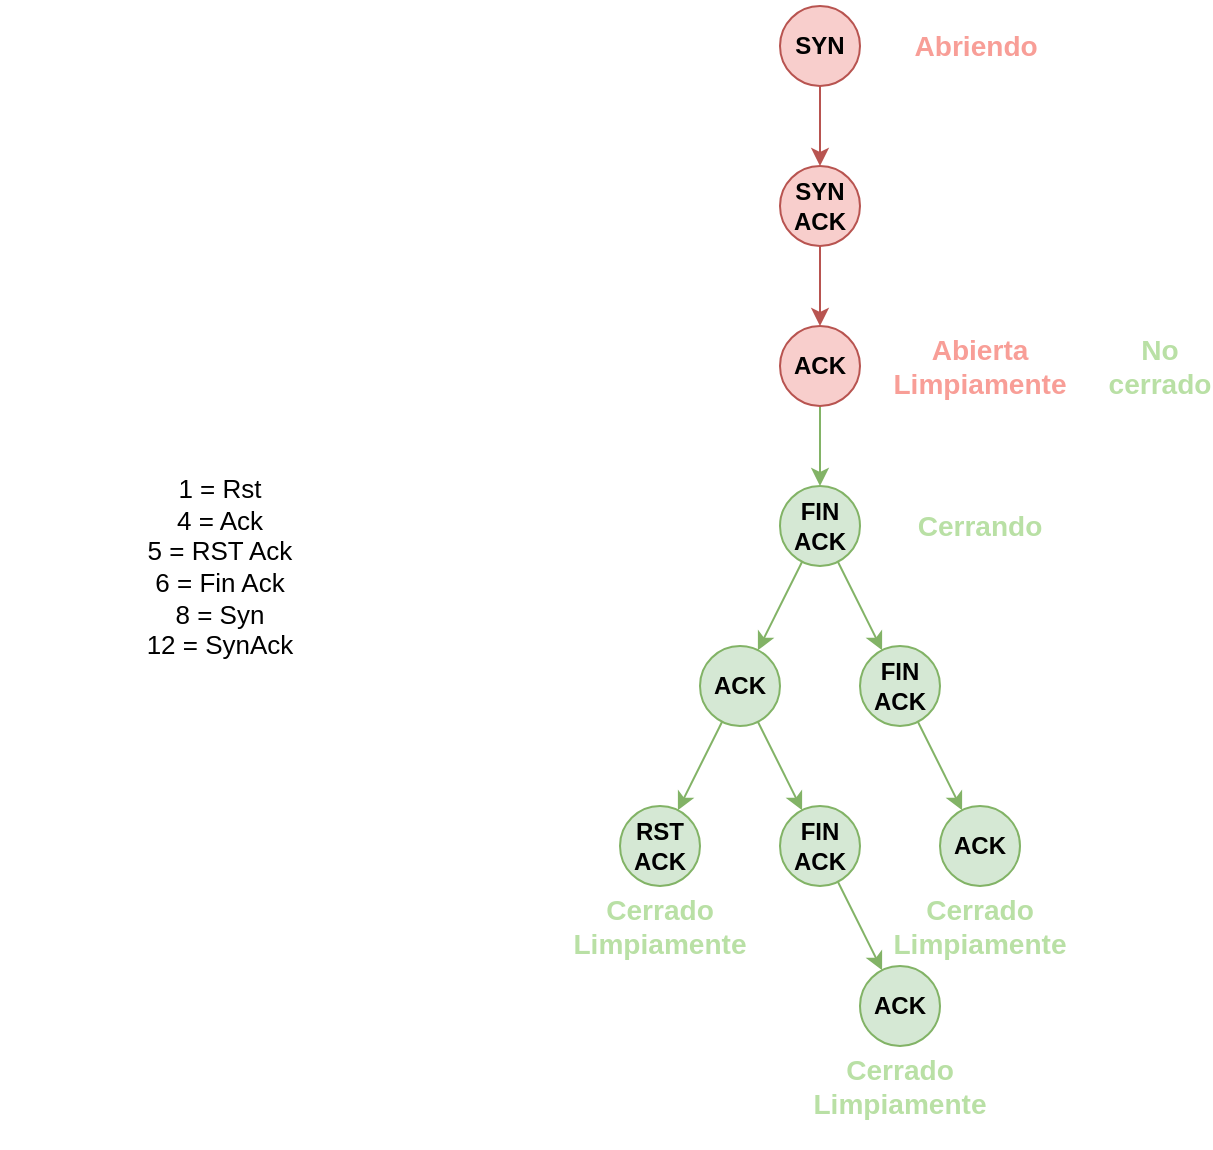 <mxfile version="10.7.7" type="device"><diagram id="bQv4EMV4mGENpK0hk5Bo" name="Page-1"><mxGraphModel dx="840" dy="403" grid="1" gridSize="10" guides="1" tooltips="1" connect="1" arrows="1" fold="1" page="1" pageScale="1" pageWidth="850" pageHeight="1100" math="0" shadow="0"><root><mxCell id="0"/><mxCell id="1" parent="0"/><mxCell id="Ux6A793XJUo2XdxxFTJG-9" value="" style="edgeStyle=none;rounded=0;orthogonalLoop=1;jettySize=auto;html=1;fontStyle=1;fontSize=12;fillColor=#f8cecc;strokeColor=#b85450;" parent="1" source="Ux6A793XJUo2XdxxFTJG-1" target="Ux6A793XJUo2XdxxFTJG-8" edge="1"><mxGeometry relative="1" as="geometry"/></mxCell><mxCell id="Ux6A793XJUo2XdxxFTJG-1" value="&lt;span style=&quot;font-size: 12px;&quot;&gt;&lt;font style=&quot;font-size: 12px;&quot;&gt;SYN&lt;/font&gt;&lt;/span&gt;" style="ellipse;whiteSpace=wrap;html=1;aspect=fixed;fontStyle=1;fontSize=12;fillColor=#f8cecc;strokeColor=#b85450;" parent="1" vertex="1"><mxGeometry x="400" y="140" width="40" height="40" as="geometry"/></mxCell><mxCell id="Ux6A793XJUo2XdxxFTJG-13" value="" style="edgeStyle=none;rounded=0;orthogonalLoop=1;jettySize=auto;html=1;fontStyle=1;fontSize=12;fillColor=#f8cecc;strokeColor=#b85450;" parent="1" source="Ux6A793XJUo2XdxxFTJG-8" target="Ux6A793XJUo2XdxxFTJG-12" edge="1"><mxGeometry relative="1" as="geometry"/></mxCell><mxCell id="Ux6A793XJUo2XdxxFTJG-8" value="&lt;font style=&quot;font-size: 12px;&quot;&gt;&lt;span style=&quot;font-size: 12px;&quot;&gt;SYN&lt;br style=&quot;font-size: 12px;&quot;&gt;ACK&lt;br style=&quot;font-size: 12px;&quot;&gt;&lt;/span&gt;&lt;/font&gt;" style="ellipse;whiteSpace=wrap;html=1;aspect=fixed;fontStyle=1;fontSize=12;fillColor=#f8cecc;strokeColor=#b85450;" parent="1" vertex="1"><mxGeometry x="400" y="220" width="40" height="40" as="geometry"/></mxCell><mxCell id="Ux6A793XJUo2XdxxFTJG-15" value="" style="edgeStyle=none;rounded=0;orthogonalLoop=1;jettySize=auto;html=1;fontStyle=1;fontSize=12;strokeColor=#82B366;" parent="1" source="Ux6A793XJUo2XdxxFTJG-12" target="Ux6A793XJUo2XdxxFTJG-14" edge="1"><mxGeometry relative="1" as="geometry"/></mxCell><mxCell id="Ux6A793XJUo2XdxxFTJG-12" value="&lt;span style=&quot;font-size: 12px;&quot;&gt;&lt;font style=&quot;font-size: 12px;&quot;&gt;ACK&lt;/font&gt;&lt;/span&gt;" style="ellipse;whiteSpace=wrap;html=1;aspect=fixed;fontStyle=1;fontSize=12;fillColor=#f8cecc;strokeColor=#b85450;" parent="1" vertex="1"><mxGeometry x="400" y="300" width="40" height="40" as="geometry"/></mxCell><mxCell id="Ux6A793XJUo2XdxxFTJG-29" value="" style="edgeStyle=none;rounded=0;orthogonalLoop=1;jettySize=auto;html=1;fontSize=12;fillColor=#d5e8d4;strokeColor=#82b366;" parent="1" source="Ux6A793XJUo2XdxxFTJG-14" target="Ux6A793XJUo2XdxxFTJG-28" edge="1"><mxGeometry relative="1" as="geometry"/></mxCell><mxCell id="Ux6A793XJUo2XdxxFTJG-50" value="" style="edgeStyle=none;rounded=0;orthogonalLoop=1;jettySize=auto;html=1;fontSize=12;fillColor=#d5e8d4;strokeColor=#82b366;" parent="1" source="Ux6A793XJUo2XdxxFTJG-14" target="Ux6A793XJUo2XdxxFTJG-49" edge="1"><mxGeometry relative="1" as="geometry"/></mxCell><mxCell id="Ux6A793XJUo2XdxxFTJG-14" value="FIN&lt;br style=&quot;font-size: 12px;&quot;&gt;ACK&lt;br style=&quot;font-size: 12px;&quot;&gt;" style="ellipse;whiteSpace=wrap;html=1;aspect=fixed;fontStyle=1;fontSize=12;fillColor=#d5e8d4;strokeColor=#82b366;" parent="1" vertex="1"><mxGeometry x="400" y="380" width="40" height="40" as="geometry"/></mxCell><mxCell id="Ux6A793XJUo2XdxxFTJG-52" value="" style="edgeStyle=none;rounded=0;orthogonalLoop=1;jettySize=auto;html=1;fontSize=12;fillColor=#d5e8d4;strokeColor=#82b366;" parent="1" source="Ux6A793XJUo2XdxxFTJG-49" target="Ux6A793XJUo2XdxxFTJG-51" edge="1"><mxGeometry relative="1" as="geometry"/></mxCell><mxCell id="Ux6A793XJUo2XdxxFTJG-49" value="FIN&lt;br&gt;ACK&lt;br style=&quot;font-size: 12px&quot;&gt;" style="ellipse;whiteSpace=wrap;html=1;aspect=fixed;fontStyle=1;fontSize=12;fillColor=#d5e8d4;strokeColor=#82b366;" parent="1" vertex="1"><mxGeometry x="440" y="460" width="40" height="40" as="geometry"/></mxCell><mxCell id="Ux6A793XJUo2XdxxFTJG-51" value="ACK&lt;br style=&quot;font-size: 12px&quot;&gt;" style="ellipse;whiteSpace=wrap;html=1;aspect=fixed;fontStyle=1;fontSize=12;fillColor=#d5e8d4;strokeColor=#82b366;" parent="1" vertex="1"><mxGeometry x="480" y="540" width="40" height="40" as="geometry"/></mxCell><mxCell id="Ux6A793XJUo2XdxxFTJG-34" value="" style="edgeStyle=none;rounded=0;orthogonalLoop=1;jettySize=auto;html=1;fontSize=12;fillColor=#d5e8d4;strokeColor=#82b366;" parent="1" source="Ux6A793XJUo2XdxxFTJG-28" target="Ux6A793XJUo2XdxxFTJG-33" edge="1"><mxGeometry relative="1" as="geometry"/></mxCell><mxCell id="Ux6A793XJUo2XdxxFTJG-57" value="" style="edgeStyle=none;rounded=0;orthogonalLoop=1;jettySize=auto;html=1;fontSize=12;fillColor=#d5e8d4;strokeColor=#82b366;" parent="1" source="Ux6A793XJUo2XdxxFTJG-28" target="Ux6A793XJUo2XdxxFTJG-56" edge="1"><mxGeometry relative="1" as="geometry"/></mxCell><mxCell id="Ux6A793XJUo2XdxxFTJG-28" value="ACK&lt;br style=&quot;font-size: 12px&quot;&gt;" style="ellipse;whiteSpace=wrap;html=1;aspect=fixed;fontStyle=1;fontSize=12;fillColor=#d5e8d4;strokeColor=#82b366;" parent="1" vertex="1"><mxGeometry x="360" y="460" width="40" height="40" as="geometry"/></mxCell><mxCell id="Ux6A793XJUo2XdxxFTJG-59" value="" style="edgeStyle=none;rounded=0;orthogonalLoop=1;jettySize=auto;html=1;fontSize=12;fillColor=#d5e8d4;strokeColor=#82b366;" parent="1" source="Ux6A793XJUo2XdxxFTJG-56" target="Ux6A793XJUo2XdxxFTJG-58" edge="1"><mxGeometry relative="1" as="geometry"/></mxCell><mxCell id="Ux6A793XJUo2XdxxFTJG-56" value="FIN&lt;br&gt;ACK&lt;br style=&quot;font-size: 12px&quot;&gt;" style="ellipse;whiteSpace=wrap;html=1;aspect=fixed;fontStyle=1;fontSize=12;fillColor=#d5e8d4;strokeColor=#82b366;" parent="1" vertex="1"><mxGeometry x="400" y="540" width="40" height="40" as="geometry"/></mxCell><mxCell id="Ux6A793XJUo2XdxxFTJG-58" value="ACK&lt;br style=&quot;font-size: 12px&quot;&gt;" style="ellipse;whiteSpace=wrap;html=1;aspect=fixed;fontStyle=1;fontSize=12;fillColor=#d5e8d4;strokeColor=#82b366;" parent="1" vertex="1"><mxGeometry x="440" y="620" width="40" height="40" as="geometry"/></mxCell><mxCell id="Ux6A793XJUo2XdxxFTJG-33" value="RST&lt;br&gt;ACK&lt;br style=&quot;font-size: 12px&quot;&gt;" style="ellipse;whiteSpace=wrap;html=1;aspect=fixed;fontStyle=1;fontSize=12;fillColor=#d5e8d4;strokeColor=#82b366;" parent="1" vertex="1"><mxGeometry x="320" y="540" width="40" height="40" as="geometry"/></mxCell><mxCell id="Ux6A793XJUo2XdxxFTJG-27" value="&lt;br&gt;&lt;font style=&quot;font-size: 13px&quot;&gt;1 = Rst&lt;br&gt;4 = Ack&lt;br&gt;5 = RST Ack&lt;br&gt;6 = Fin Ack&lt;br&gt;8 = Syn&lt;br&gt;12 = SynAck&lt;/font&gt;&lt;br&gt;" style="text;html=1;strokeColor=none;fillColor=none;align=center;verticalAlign=middle;whiteSpace=wrap;rounded=0;fontSize=9;" parent="1" vertex="1"><mxGeometry x="10" y="230" width="220" height="370" as="geometry"/></mxCell><mxCell id="tqA3MCi1-78egVef0Xc0-1" value="&lt;h3&gt;&lt;font color=&quot;#f89e97&quot;&gt;Abriendo&amp;nbsp;&lt;/font&gt;&lt;/h3&gt;" style="text;html=1;strokeColor=none;fillColor=none;align=center;verticalAlign=middle;whiteSpace=wrap;rounded=0;" parent="1" vertex="1"><mxGeometry x="480" y="150" width="40" height="20" as="geometry"/></mxCell><mxCell id="tqA3MCi1-78egVef0Xc0-2" value="&lt;h3&gt;&lt;font color=&quot;#f89e97&quot;&gt;Abierta Limpiamente&lt;/font&gt;&lt;/h3&gt;" style="text;html=1;strokeColor=none;fillColor=none;align=center;verticalAlign=middle;whiteSpace=wrap;rounded=0;" parent="1" vertex="1"><mxGeometry x="480" y="310" width="40" height="20" as="geometry"/></mxCell><mxCell id="tqA3MCi1-78egVef0Xc0-3" value="&lt;h3&gt;&lt;span&gt;&lt;font color=&quot;#b9e0a5&quot;&gt;Cerrando&lt;/font&gt;&lt;/span&gt;&lt;/h3&gt;" style="text;html=1;strokeColor=none;fillColor=none;align=center;verticalAlign=middle;whiteSpace=wrap;rounded=0;fontStyle=0" parent="1" vertex="1"><mxGeometry x="480" y="390" width="40" height="20" as="geometry"/></mxCell><mxCell id="tqA3MCi1-78egVef0Xc0-4" value="&lt;h3&gt;&lt;span&gt;&lt;font color=&quot;#b9e0a5&quot;&gt;No cerrado&lt;/font&gt;&lt;/span&gt;&lt;/h3&gt;" style="text;html=1;strokeColor=none;fillColor=none;align=center;verticalAlign=middle;whiteSpace=wrap;rounded=0;fontStyle=0" parent="1" vertex="1"><mxGeometry x="570" y="310" width="40" height="20" as="geometry"/></mxCell><mxCell id="tqA3MCi1-78egVef0Xc0-5" value="&lt;h3&gt;&lt;span&gt;&lt;font color=&quot;#b9e0a5&quot;&gt;Cerrado Limpiamente&lt;/font&gt;&lt;/span&gt;&lt;/h3&gt;" style="text;html=1;strokeColor=none;fillColor=none;align=center;verticalAlign=middle;whiteSpace=wrap;rounded=0;fontStyle=0" parent="1" vertex="1"><mxGeometry x="440" y="670" width="40" height="20" as="geometry"/></mxCell><mxCell id="tqA3MCi1-78egVef0Xc0-6" value="&lt;h3&gt;&lt;span&gt;&lt;font color=&quot;#b9e0a5&quot;&gt;Cerrado Limpiamente&lt;/font&gt;&lt;/span&gt;&lt;/h3&gt;" style="text;html=1;strokeColor=none;fillColor=none;align=center;verticalAlign=middle;whiteSpace=wrap;rounded=0;fontStyle=0" parent="1" vertex="1"><mxGeometry x="320" y="590" width="40" height="20" as="geometry"/></mxCell><mxCell id="tqA3MCi1-78egVef0Xc0-7" value="&lt;h3&gt;&lt;span&gt;&lt;font color=&quot;#b9e0a5&quot;&gt;Cerrado Limpiamente&lt;/font&gt;&lt;/span&gt;&lt;/h3&gt;" style="text;html=1;strokeColor=none;fillColor=none;align=center;verticalAlign=middle;whiteSpace=wrap;rounded=0;fontStyle=0" parent="1" vertex="1"><mxGeometry x="480" y="590" width="40" height="20" as="geometry"/></mxCell></root></mxGraphModel></diagram></mxfile>